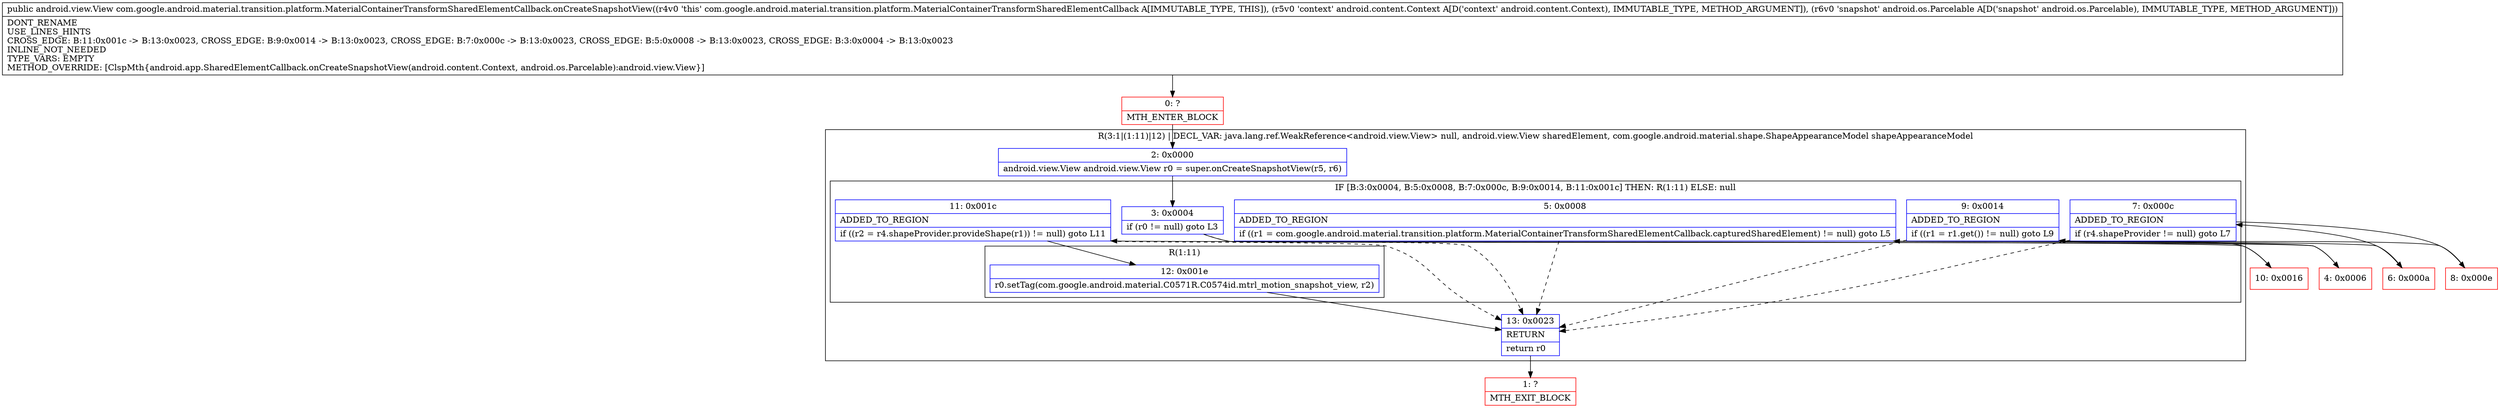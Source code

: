 digraph "CFG forcom.google.android.material.transition.platform.MaterialContainerTransformSharedElementCallback.onCreateSnapshotView(Landroid\/content\/Context;Landroid\/os\/Parcelable;)Landroid\/view\/View;" {
subgraph cluster_Region_901622392 {
label = "R(3:1|(1:11)|12) | DECL_VAR: java.lang.ref.WeakReference\<android.view.View\> null, android.view.View sharedElement, com.google.android.material.shape.ShapeAppearanceModel shapeAppearanceModel\l";
node [shape=record,color=blue];
Node_2 [shape=record,label="{2\:\ 0x0000|android.view.View android.view.View r0 = super.onCreateSnapshotView(r5, r6)\l}"];
subgraph cluster_IfRegion_1279250752 {
label = "IF [B:3:0x0004, B:5:0x0008, B:7:0x000c, B:9:0x0014, B:11:0x001c] THEN: R(1:11) ELSE: null";
node [shape=record,color=blue];
Node_3 [shape=record,label="{3\:\ 0x0004|if (r0 != null) goto L3\l}"];
Node_5 [shape=record,label="{5\:\ 0x0008|ADDED_TO_REGION\l|if ((r1 = com.google.android.material.transition.platform.MaterialContainerTransformSharedElementCallback.capturedSharedElement) != null) goto L5\l}"];
Node_7 [shape=record,label="{7\:\ 0x000c|ADDED_TO_REGION\l|if (r4.shapeProvider != null) goto L7\l}"];
Node_9 [shape=record,label="{9\:\ 0x0014|ADDED_TO_REGION\l|if ((r1 = r1.get()) != null) goto L9\l}"];
Node_11 [shape=record,label="{11\:\ 0x001c|ADDED_TO_REGION\l|if ((r2 = r4.shapeProvider.provideShape(r1)) != null) goto L11\l}"];
subgraph cluster_Region_535059587 {
label = "R(1:11)";
node [shape=record,color=blue];
Node_12 [shape=record,label="{12\:\ 0x001e|r0.setTag(com.google.android.material.C0571R.C0574id.mtrl_motion_snapshot_view, r2)\l}"];
}
}
Node_13 [shape=record,label="{13\:\ 0x0023|RETURN\l|return r0\l}"];
}
Node_0 [shape=record,color=red,label="{0\:\ ?|MTH_ENTER_BLOCK\l}"];
Node_4 [shape=record,color=red,label="{4\:\ 0x0006}"];
Node_6 [shape=record,color=red,label="{6\:\ 0x000a}"];
Node_8 [shape=record,color=red,label="{8\:\ 0x000e}"];
Node_10 [shape=record,color=red,label="{10\:\ 0x0016}"];
Node_1 [shape=record,color=red,label="{1\:\ ?|MTH_EXIT_BLOCK\l}"];
MethodNode[shape=record,label="{public android.view.View com.google.android.material.transition.platform.MaterialContainerTransformSharedElementCallback.onCreateSnapshotView((r4v0 'this' com.google.android.material.transition.platform.MaterialContainerTransformSharedElementCallback A[IMMUTABLE_TYPE, THIS]), (r5v0 'context' android.content.Context A[D('context' android.content.Context), IMMUTABLE_TYPE, METHOD_ARGUMENT]), (r6v0 'snapshot' android.os.Parcelable A[D('snapshot' android.os.Parcelable), IMMUTABLE_TYPE, METHOD_ARGUMENT]))  | DONT_RENAME\lUSE_LINES_HINTS\lCROSS_EDGE: B:11:0x001c \-\> B:13:0x0023, CROSS_EDGE: B:9:0x0014 \-\> B:13:0x0023, CROSS_EDGE: B:7:0x000c \-\> B:13:0x0023, CROSS_EDGE: B:5:0x0008 \-\> B:13:0x0023, CROSS_EDGE: B:3:0x0004 \-\> B:13:0x0023\lINLINE_NOT_NEEDED\lTYPE_VARS: EMPTY\lMETHOD_OVERRIDE: [ClspMth\{android.app.SharedElementCallback.onCreateSnapshotView(android.content.Context, android.os.Parcelable):android.view.View\}]\l}"];
MethodNode -> Node_0;Node_2 -> Node_3;
Node_3 -> Node_4;
Node_3 -> Node_13[style=dashed];
Node_5 -> Node_6;
Node_5 -> Node_13[style=dashed];
Node_7 -> Node_8;
Node_7 -> Node_13[style=dashed];
Node_9 -> Node_10;
Node_9 -> Node_13[style=dashed];
Node_11 -> Node_12;
Node_11 -> Node_13[style=dashed];
Node_12 -> Node_13;
Node_13 -> Node_1;
Node_0 -> Node_2;
Node_4 -> Node_5;
Node_6 -> Node_7;
Node_8 -> Node_9;
Node_10 -> Node_11;
}


